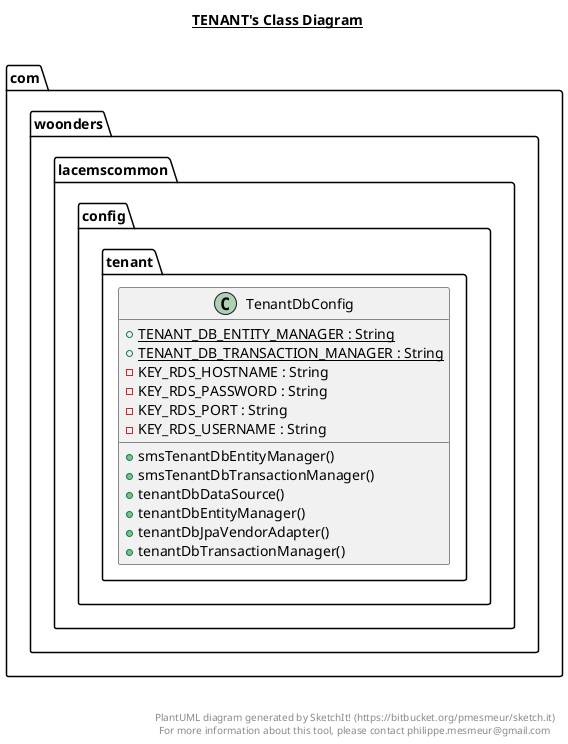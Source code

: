@startuml

title __TENANT's Class Diagram__\n

  namespace com.woonders.lacemscommon {
    namespace config {
      namespace tenant {
        class com.woonders.lacemscommon.config.tenant.TenantDbConfig {
            {static} + TENANT_DB_ENTITY_MANAGER : String
            {static} + TENANT_DB_TRANSACTION_MANAGER : String
            - KEY_RDS_HOSTNAME : String
            - KEY_RDS_PASSWORD : String
            - KEY_RDS_PORT : String
            - KEY_RDS_USERNAME : String
            + smsTenantDbEntityManager()
            + smsTenantDbTransactionManager()
            + tenantDbDataSource()
            + tenantDbEntityManager()
            + tenantDbJpaVendorAdapter()
            + tenantDbTransactionManager()
        }
      }
    }
  }
  



right footer


PlantUML diagram generated by SketchIt! (https://bitbucket.org/pmesmeur/sketch.it)
For more information about this tool, please contact philippe.mesmeur@gmail.com
endfooter

@enduml
